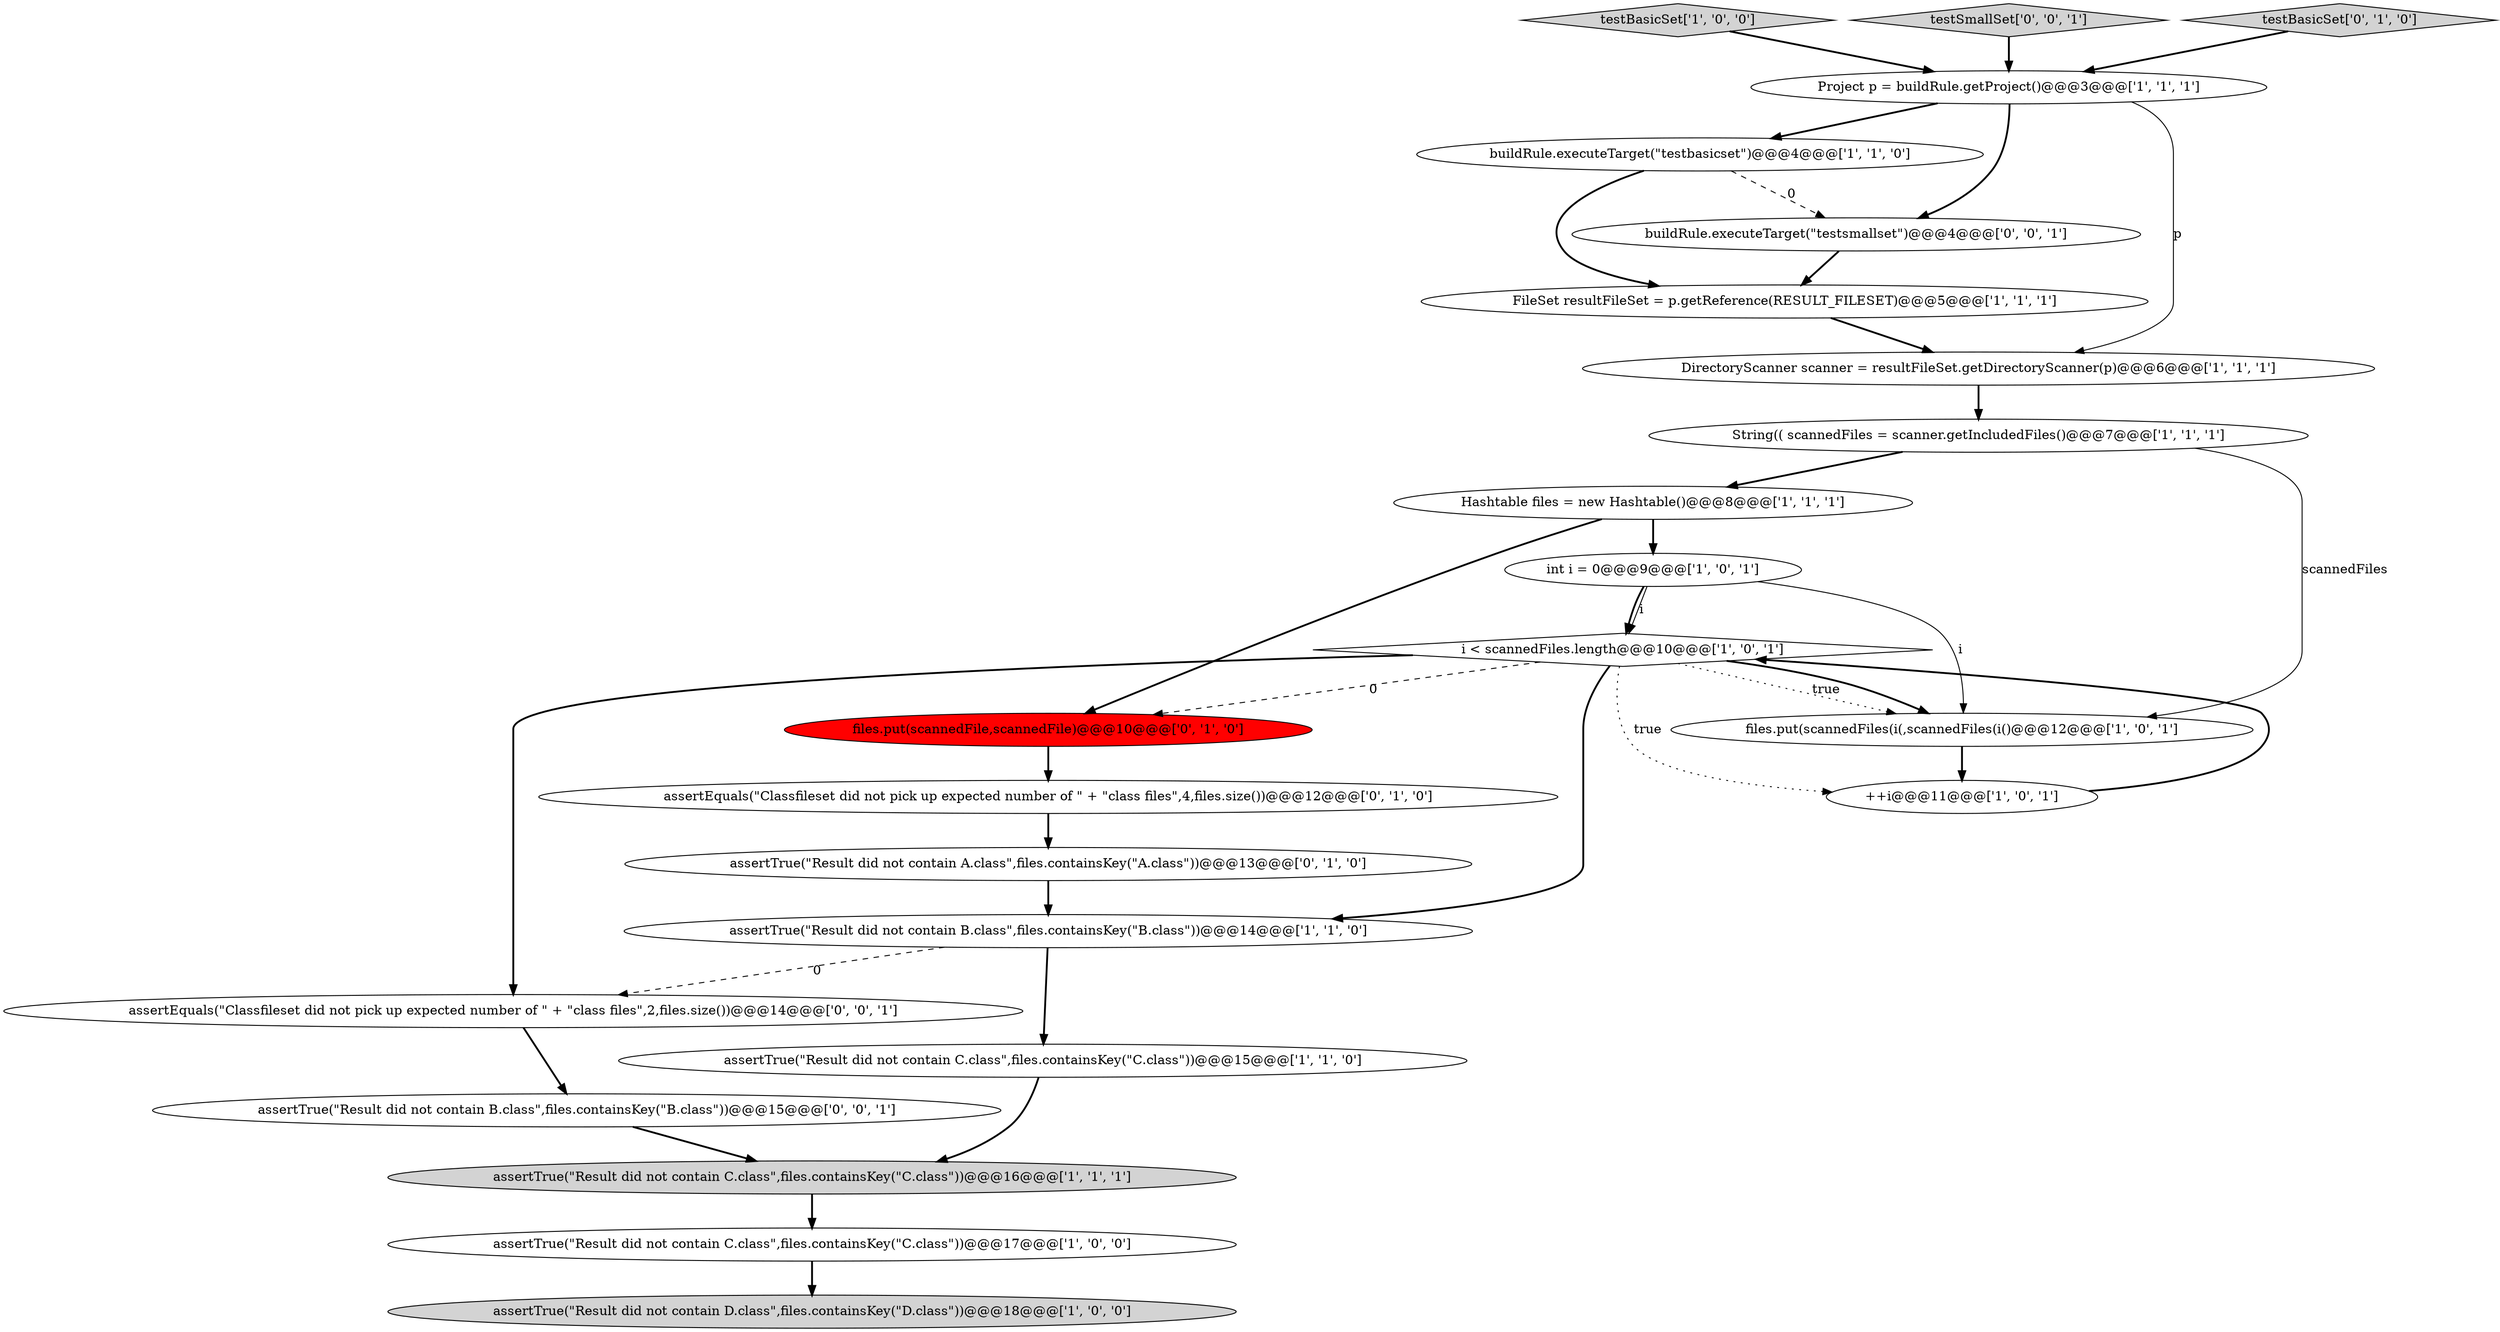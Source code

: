 digraph {
8 [style = filled, label = "assertTrue(\"Result did not contain B.class\",files.containsKey(\"B.class\"))@@@14@@@['1', '1', '0']", fillcolor = white, shape = ellipse image = "AAA0AAABBB1BBB"];
6 [style = filled, label = "files.put(scannedFiles(i(,scannedFiles(i()@@@12@@@['1', '0', '1']", fillcolor = white, shape = ellipse image = "AAA0AAABBB1BBB"];
23 [style = filled, label = "buildRule.executeTarget(\"testsmallset\")@@@4@@@['0', '0', '1']", fillcolor = white, shape = ellipse image = "AAA0AAABBB3BBB"];
1 [style = filled, label = "FileSet resultFileSet = p.getReference(RESULT_FILESET)@@@5@@@['1', '1', '1']", fillcolor = white, shape = ellipse image = "AAA0AAABBB1BBB"];
12 [style = filled, label = "String(( scannedFiles = scanner.getIncludedFiles()@@@7@@@['1', '1', '1']", fillcolor = white, shape = ellipse image = "AAA0AAABBB1BBB"];
10 [style = filled, label = "Project p = buildRule.getProject()@@@3@@@['1', '1', '1']", fillcolor = white, shape = ellipse image = "AAA0AAABBB1BBB"];
2 [style = filled, label = "assertTrue(\"Result did not contain C.class\",files.containsKey(\"C.class\"))@@@16@@@['1', '1', '1']", fillcolor = lightgray, shape = ellipse image = "AAA0AAABBB1BBB"];
14 [style = filled, label = "DirectoryScanner scanner = resultFileSet.getDirectoryScanner(p)@@@6@@@['1', '1', '1']", fillcolor = white, shape = ellipse image = "AAA0AAABBB1BBB"];
17 [style = filled, label = "assertTrue(\"Result did not contain A.class\",files.containsKey(\"A.class\"))@@@13@@@['0', '1', '0']", fillcolor = white, shape = ellipse image = "AAA0AAABBB2BBB"];
3 [style = filled, label = "++i@@@11@@@['1', '0', '1']", fillcolor = white, shape = ellipse image = "AAA0AAABBB1BBB"];
11 [style = filled, label = "testBasicSet['1', '0', '0']", fillcolor = lightgray, shape = diamond image = "AAA0AAABBB1BBB"];
16 [style = filled, label = "files.put(scannedFile,scannedFile)@@@10@@@['0', '1', '0']", fillcolor = red, shape = ellipse image = "AAA1AAABBB2BBB"];
4 [style = filled, label = "Hashtable files = new Hashtable()@@@8@@@['1', '1', '1']", fillcolor = white, shape = ellipse image = "AAA0AAABBB1BBB"];
9 [style = filled, label = "assertTrue(\"Result did not contain C.class\",files.containsKey(\"C.class\"))@@@17@@@['1', '0', '0']", fillcolor = white, shape = ellipse image = "AAA0AAABBB1BBB"];
5 [style = filled, label = "assertTrue(\"Result did not contain C.class\",files.containsKey(\"C.class\"))@@@15@@@['1', '1', '0']", fillcolor = white, shape = ellipse image = "AAA0AAABBB1BBB"];
13 [style = filled, label = "i < scannedFiles.length@@@10@@@['1', '0', '1']", fillcolor = white, shape = diamond image = "AAA0AAABBB1BBB"];
21 [style = filled, label = "testSmallSet['0', '0', '1']", fillcolor = lightgray, shape = diamond image = "AAA0AAABBB3BBB"];
20 [style = filled, label = "assertTrue(\"Result did not contain B.class\",files.containsKey(\"B.class\"))@@@15@@@['0', '0', '1']", fillcolor = white, shape = ellipse image = "AAA0AAABBB3BBB"];
22 [style = filled, label = "assertEquals(\"Classfileset did not pick up expected number of \" + \"class files\",2,files.size())@@@14@@@['0', '0', '1']", fillcolor = white, shape = ellipse image = "AAA0AAABBB3BBB"];
15 [style = filled, label = "assertTrue(\"Result did not contain D.class\",files.containsKey(\"D.class\"))@@@18@@@['1', '0', '0']", fillcolor = lightgray, shape = ellipse image = "AAA0AAABBB1BBB"];
7 [style = filled, label = "int i = 0@@@9@@@['1', '0', '1']", fillcolor = white, shape = ellipse image = "AAA0AAABBB1BBB"];
18 [style = filled, label = "testBasicSet['0', '1', '0']", fillcolor = lightgray, shape = diamond image = "AAA0AAABBB2BBB"];
0 [style = filled, label = "buildRule.executeTarget(\"testbasicset\")@@@4@@@['1', '1', '0']", fillcolor = white, shape = ellipse image = "AAA0AAABBB1BBB"];
19 [style = filled, label = "assertEquals(\"Classfileset did not pick up expected number of \" + \"class files\",4,files.size())@@@12@@@['0', '1', '0']", fillcolor = white, shape = ellipse image = "AAA0AAABBB2BBB"];
7->13 [style = bold, label=""];
13->6 [style = dotted, label="true"];
17->8 [style = bold, label=""];
6->3 [style = bold, label=""];
21->10 [style = bold, label=""];
13->3 [style = dotted, label="true"];
0->23 [style = dashed, label="0"];
19->17 [style = bold, label=""];
2->9 [style = bold, label=""];
10->14 [style = solid, label="p"];
16->19 [style = bold, label=""];
4->7 [style = bold, label=""];
7->13 [style = solid, label="i"];
20->2 [style = bold, label=""];
8->22 [style = dashed, label="0"];
5->2 [style = bold, label=""];
8->5 [style = bold, label=""];
12->4 [style = bold, label=""];
18->10 [style = bold, label=""];
22->20 [style = bold, label=""];
11->10 [style = bold, label=""];
9->15 [style = bold, label=""];
0->1 [style = bold, label=""];
10->23 [style = bold, label=""];
14->12 [style = bold, label=""];
10->0 [style = bold, label=""];
3->13 [style = bold, label=""];
23->1 [style = bold, label=""];
1->14 [style = bold, label=""];
7->6 [style = solid, label="i"];
12->6 [style = solid, label="scannedFiles"];
13->22 [style = bold, label=""];
13->6 [style = bold, label=""];
13->8 [style = bold, label=""];
4->16 [style = bold, label=""];
13->16 [style = dashed, label="0"];
}
